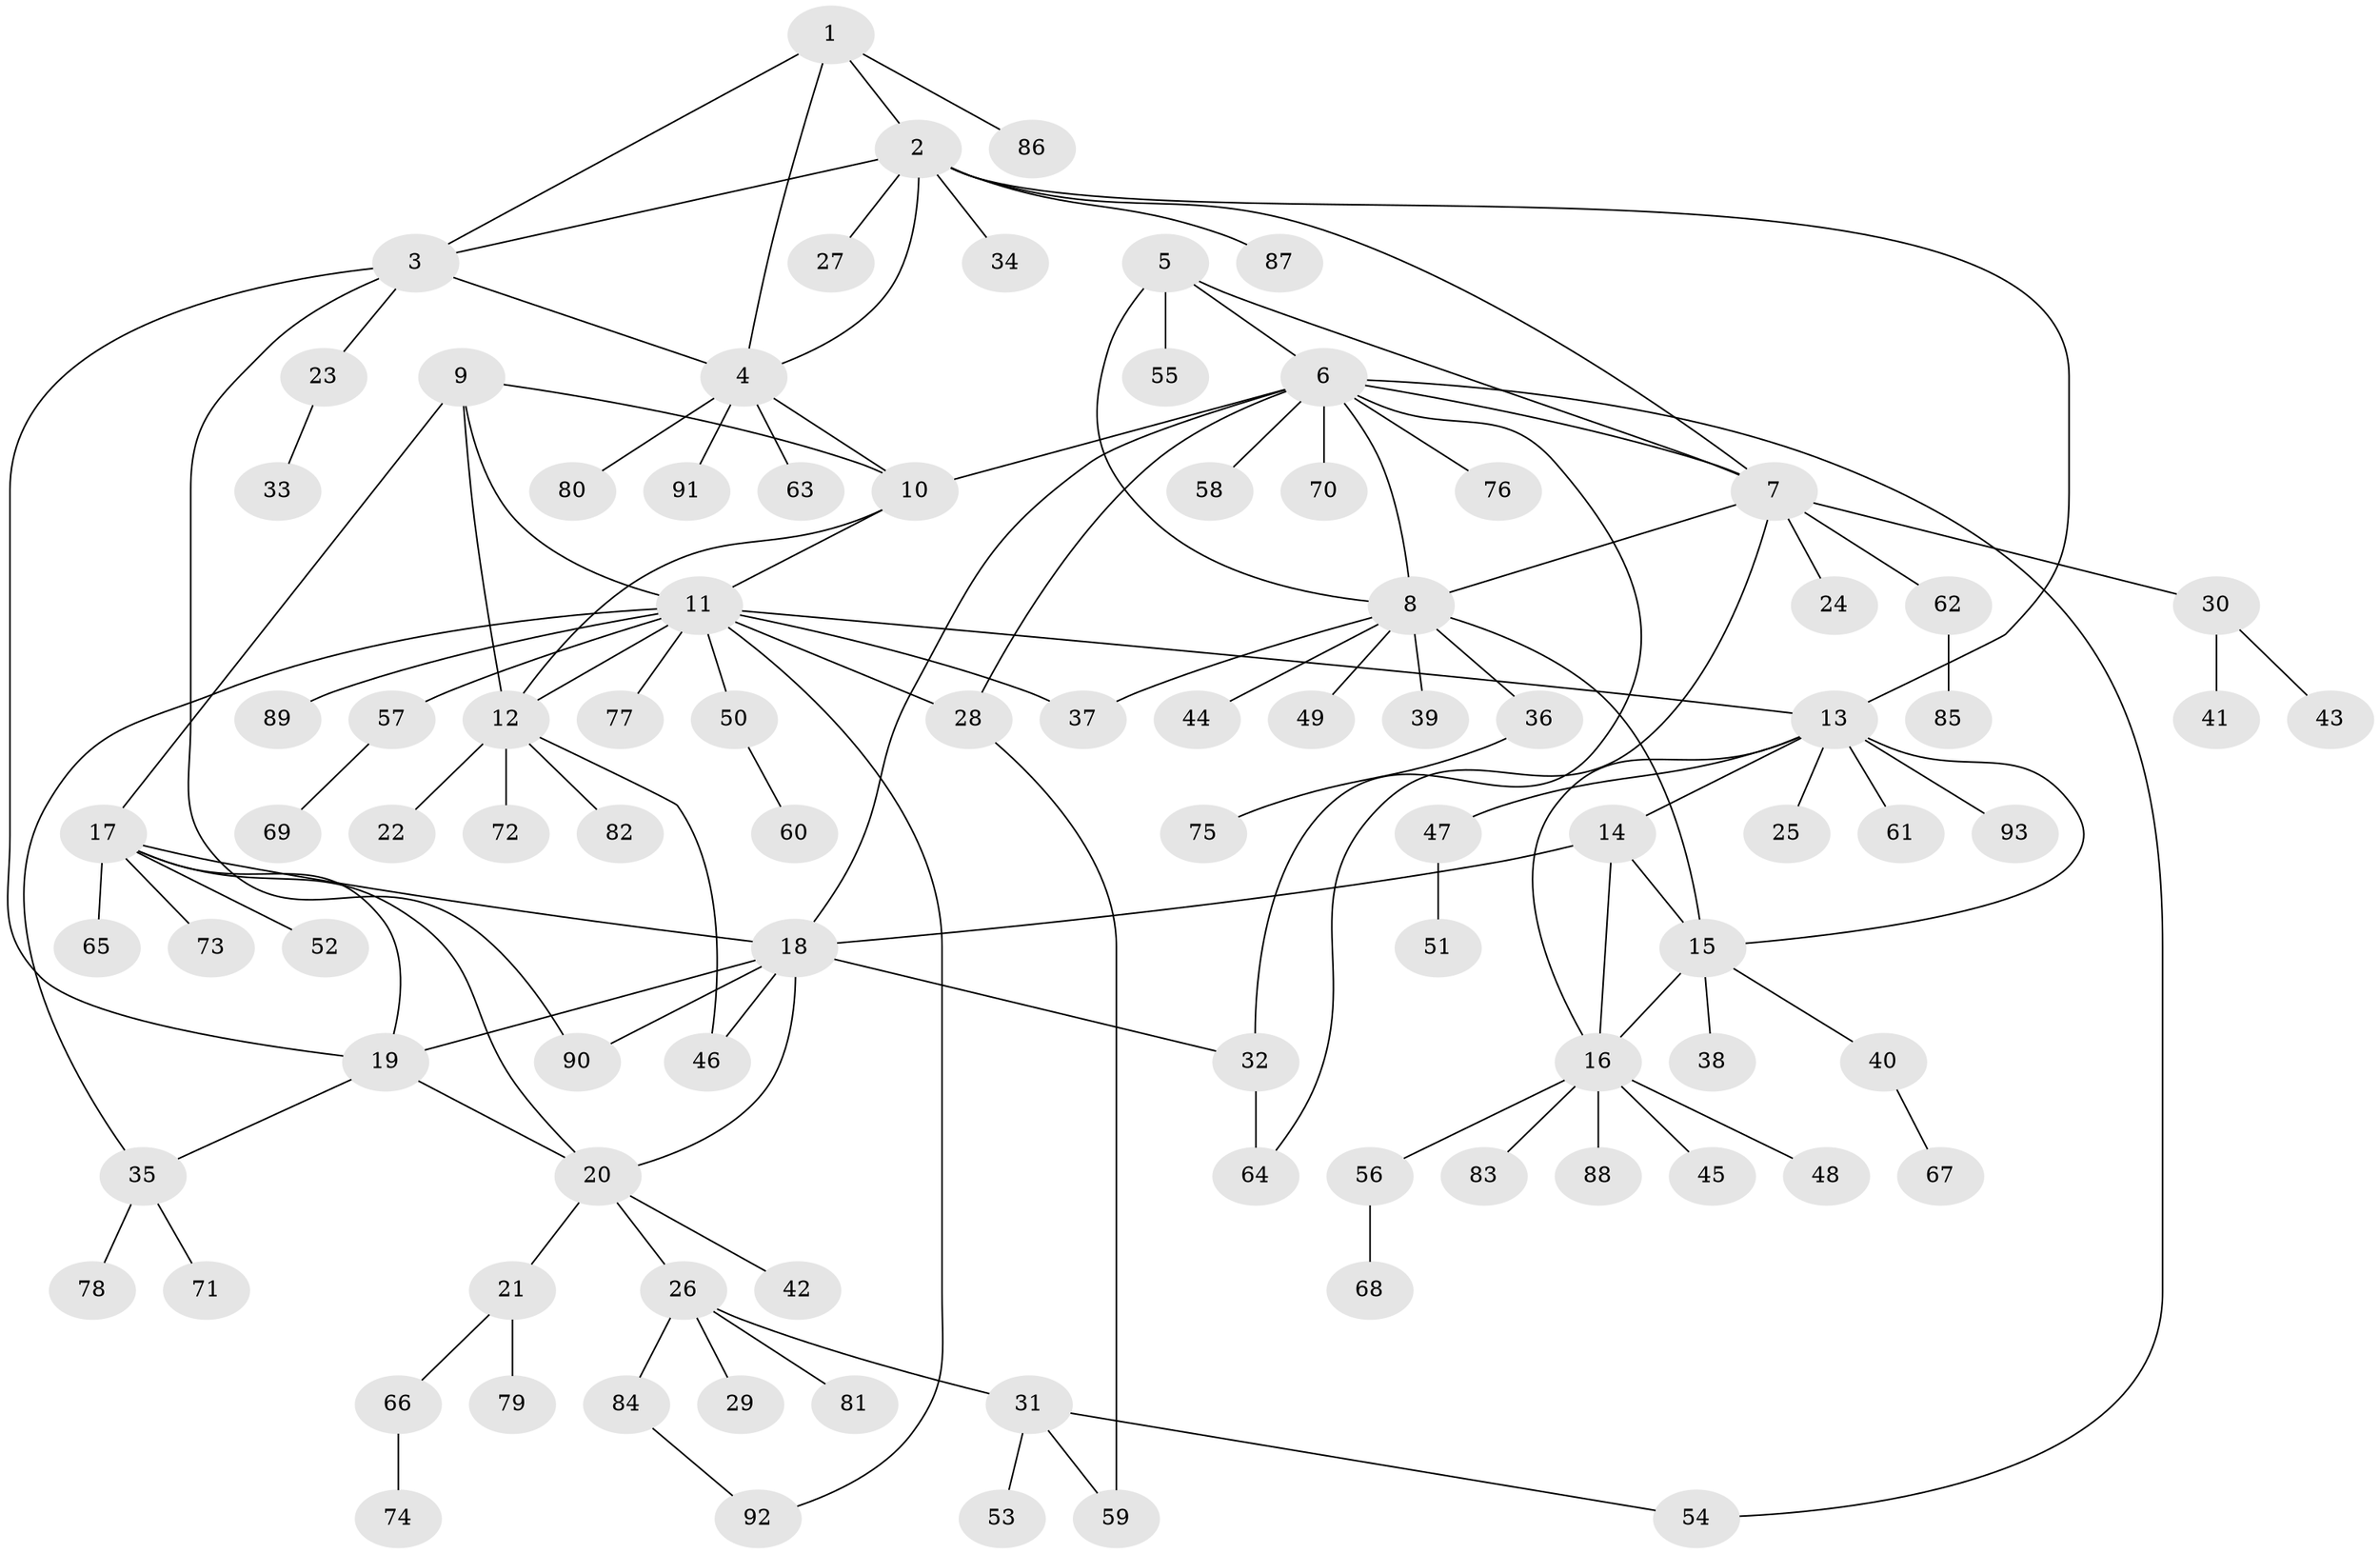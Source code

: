 // coarse degree distribution, {6: 0.07462686567164178, 5: 0.029850746268656716, 4: 0.05970149253731343, 13: 0.014925373134328358, 8: 0.014925373134328358, 9: 0.014925373134328358, 12: 0.014925373134328358, 7: 0.04477611940298507, 2: 0.11940298507462686, 1: 0.582089552238806, 3: 0.029850746268656716}
// Generated by graph-tools (version 1.1) at 2025/24/03/03/25 07:24:10]
// undirected, 93 vertices, 123 edges
graph export_dot {
graph [start="1"]
  node [color=gray90,style=filled];
  1;
  2;
  3;
  4;
  5;
  6;
  7;
  8;
  9;
  10;
  11;
  12;
  13;
  14;
  15;
  16;
  17;
  18;
  19;
  20;
  21;
  22;
  23;
  24;
  25;
  26;
  27;
  28;
  29;
  30;
  31;
  32;
  33;
  34;
  35;
  36;
  37;
  38;
  39;
  40;
  41;
  42;
  43;
  44;
  45;
  46;
  47;
  48;
  49;
  50;
  51;
  52;
  53;
  54;
  55;
  56;
  57;
  58;
  59;
  60;
  61;
  62;
  63;
  64;
  65;
  66;
  67;
  68;
  69;
  70;
  71;
  72;
  73;
  74;
  75;
  76;
  77;
  78;
  79;
  80;
  81;
  82;
  83;
  84;
  85;
  86;
  87;
  88;
  89;
  90;
  91;
  92;
  93;
  1 -- 2;
  1 -- 3;
  1 -- 4;
  1 -- 86;
  2 -- 3;
  2 -- 4;
  2 -- 7;
  2 -- 13;
  2 -- 27;
  2 -- 34;
  2 -- 87;
  3 -- 4;
  3 -- 19;
  3 -- 23;
  3 -- 90;
  4 -- 10;
  4 -- 63;
  4 -- 80;
  4 -- 91;
  5 -- 6;
  5 -- 7;
  5 -- 8;
  5 -- 55;
  6 -- 7;
  6 -- 8;
  6 -- 10;
  6 -- 18;
  6 -- 28;
  6 -- 32;
  6 -- 54;
  6 -- 58;
  6 -- 70;
  6 -- 76;
  7 -- 8;
  7 -- 24;
  7 -- 30;
  7 -- 62;
  7 -- 64;
  8 -- 15;
  8 -- 36;
  8 -- 37;
  8 -- 39;
  8 -- 44;
  8 -- 49;
  9 -- 10;
  9 -- 11;
  9 -- 12;
  9 -- 17;
  10 -- 11;
  10 -- 12;
  11 -- 12;
  11 -- 13;
  11 -- 28;
  11 -- 35;
  11 -- 37;
  11 -- 50;
  11 -- 57;
  11 -- 77;
  11 -- 89;
  11 -- 92;
  12 -- 22;
  12 -- 46;
  12 -- 72;
  12 -- 82;
  13 -- 14;
  13 -- 15;
  13 -- 16;
  13 -- 25;
  13 -- 47;
  13 -- 61;
  13 -- 93;
  14 -- 15;
  14 -- 16;
  14 -- 18;
  15 -- 16;
  15 -- 38;
  15 -- 40;
  16 -- 45;
  16 -- 48;
  16 -- 56;
  16 -- 83;
  16 -- 88;
  17 -- 18;
  17 -- 19;
  17 -- 20;
  17 -- 52;
  17 -- 65;
  17 -- 73;
  18 -- 19;
  18 -- 20;
  18 -- 32;
  18 -- 46;
  18 -- 90;
  19 -- 20;
  19 -- 35;
  20 -- 21;
  20 -- 26;
  20 -- 42;
  21 -- 66;
  21 -- 79;
  23 -- 33;
  26 -- 29;
  26 -- 31;
  26 -- 81;
  26 -- 84;
  28 -- 59;
  30 -- 41;
  30 -- 43;
  31 -- 53;
  31 -- 54;
  31 -- 59;
  32 -- 64;
  35 -- 71;
  35 -- 78;
  36 -- 75;
  40 -- 67;
  47 -- 51;
  50 -- 60;
  56 -- 68;
  57 -- 69;
  62 -- 85;
  66 -- 74;
  84 -- 92;
}
